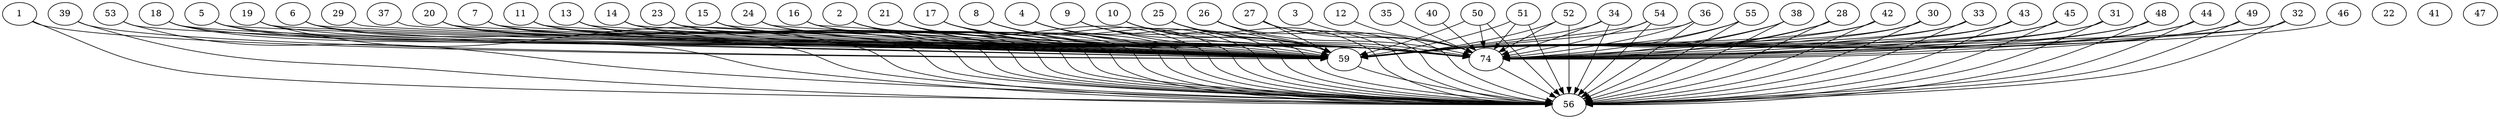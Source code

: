 strict digraph {
// Node definitions.
1 [
neuron_type=BIAS
activation_type=NullActivation
];
2 [
neuron_type=INPT
activation_type=NullActivation
];
3 [
neuron_type=INPT
activation_type=NullActivation
];
4 [
neuron_type=INPT
activation_type=NullActivation
];
5 [
neuron_type=INPT
activation_type=NullActivation
];
6 [
neuron_type=INPT
activation_type=NullActivation
];
7 [
neuron_type=INPT
activation_type=NullActivation
];
8 [
neuron_type=INPT
activation_type=NullActivation
];
9 [
neuron_type=INPT
activation_type=NullActivation
];
10 [
neuron_type=INPT
activation_type=NullActivation
];
11 [
neuron_type=INPT
activation_type=NullActivation
];
12 [
neuron_type=INPT
activation_type=NullActivation
];
13 [
neuron_type=INPT
activation_type=NullActivation
];
14 [
neuron_type=INPT
activation_type=NullActivation
];
15 [
neuron_type=INPT
activation_type=NullActivation
];
16 [
neuron_type=INPT
activation_type=NullActivation
];
17 [
neuron_type=INPT
activation_type=NullActivation
];
18 [
neuron_type=INPT
activation_type=NullActivation
];
19 [
neuron_type=INPT
activation_type=NullActivation
];
20 [
neuron_type=INPT
activation_type=NullActivation
];
21 [
neuron_type=INPT
activation_type=NullActivation
];
22 [
neuron_type=INPT
activation_type=NullActivation
];
23 [
neuron_type=INPT
activation_type=NullActivation
];
24 [
neuron_type=INPT
activation_type=NullActivation
];
25 [
neuron_type=INPT
activation_type=NullActivation
];
26 [
neuron_type=INPT
activation_type=NullActivation
];
27 [
neuron_type=INPT
activation_type=NullActivation
];
28 [
neuron_type=INPT
activation_type=NullActivation
];
29 [
neuron_type=INPT
activation_type=NullActivation
];
30 [
neuron_type=INPT
activation_type=NullActivation
];
31 [
neuron_type=INPT
activation_type=NullActivation
];
32 [
neuron_type=INPT
activation_type=NullActivation
];
33 [
neuron_type=INPT
activation_type=NullActivation
];
34 [
neuron_type=INPT
activation_type=NullActivation
];
35 [
neuron_type=INPT
activation_type=NullActivation
];
36 [
neuron_type=INPT
activation_type=NullActivation
];
37 [
neuron_type=INPT
activation_type=NullActivation
];
38 [
neuron_type=INPT
activation_type=NullActivation
];
39 [
neuron_type=INPT
activation_type=NullActivation
];
40 [
neuron_type=INPT
activation_type=NullActivation
];
41 [
neuron_type=INPT
activation_type=NullActivation
];
42 [
neuron_type=INPT
activation_type=NullActivation
];
43 [
neuron_type=INPT
activation_type=NullActivation
];
44 [
neuron_type=INPT
activation_type=NullActivation
];
45 [
neuron_type=INPT
activation_type=NullActivation
];
46 [
neuron_type=INPT
activation_type=NullActivation
];
47 [
neuron_type=INPT
activation_type=NullActivation
];
48 [
neuron_type=INPT
activation_type=NullActivation
];
49 [
neuron_type=INPT
activation_type=NullActivation
];
50 [
neuron_type=INPT
activation_type=NullActivation
];
51 [
neuron_type=INPT
activation_type=NullActivation
];
52 [
neuron_type=INPT
activation_type=NullActivation
];
53 [
neuron_type=INPT
activation_type=NullActivation
];
54 [
neuron_type=INPT
activation_type=NullActivation
];
55 [
neuron_type=INPT
activation_type=NullActivation
];
56 [
neuron_type=OUTP
activation_type=SigmoidBipolarActivation
];
59 [
neuron_type=HIDN
activation_type=SigmoidSteepenedActivation
];
74 [
neuron_type=HIDN
activation_type=SigmoidSteepenedActivation
];

// Edge definitions.
1 -> 56 [
weight=2.906571
recurrent=false
parameters="[0.1 0 0 0 0 0 0 0]"
];
1 -> 59 [
weight=3.200762
recurrent=false
parameters="[1.3 0 0 0 0 0 0 0]"
];
2 -> 56 [
weight=-6.007428
recurrent=false
parameters="[1.401452852537805 0 0 0 0 0 0 0]"
];
2 -> 59 [
weight=0.726565
recurrent=false
parameters="[0.7 0 0 0 0 0 0 0]"
];
2 -> 74 [
weight=-1.492449
recurrent=false
parameters="[0.1 0 0 0 0 0 0 0]"
];
3 -> 74 [
weight=-2.339638
recurrent=false
parameters="[0.5 0 0 0 0 0 0 0]"
];
4 -> 56 [
weight=-3.781927
recurrent=false
parameters="[0.1 0 0 0 0 0 0 0]"
];
4 -> 59 [
weight=-0.745226
recurrent=false
parameters="[1.5 0 0 0 0 0 0 0]"
];
4 -> 74 [
weight=-3.091817
recurrent=false
parameters="[0.5 0 0 0 0 0 0 0]"
];
5 -> 56 [
weight=-1.303550
recurrent=false
parameters="[0.5 0 0 0 0 0 0 0]"
];
5 -> 59 [
weight=-0.287929
recurrent=false
parameters="[0.8 0 0 0 0 0 0 0]"
];
5 -> 74 [
weight=-1.940354
recurrent=false
parameters="[0.2 0 0 0 0 0 0 0]"
];
6 -> 56 [
weight=1.309932
recurrent=false
parameters="[0.9 0 0 0 0 0 0 0]"
];
6 -> 59 [
weight=-1.108471
recurrent=false
parameters="[1.5 0 0 0 0 0 0 0]"
];
6 -> 74 [
weight=13.224561
recurrent=false
parameters="[0.1 0 0 0 0 0 0 0]"
];
7 -> 56 [
weight=1.464744
recurrent=false
parameters="[0.2 0 0 0 0 0 0 0]"
];
7 -> 59 [
weight=7.150340
recurrent=false
parameters="[0.5 0 0 0 0 0 0 0]"
];
7 -> 74 [
weight=2.600141
recurrent=false
parameters="[1.4 0 0 0 0 0 0 0]"
];
8 -> 56 [
weight=-2.682255
recurrent=false
parameters="[1.2 0 0 0 0 0 0 0]"
];
8 -> 59 [
weight=-1.831562
recurrent=false
parameters="[0.9 0 0 0 0 0 0 0]"
];
8 -> 74 [
weight=-0.781874
recurrent=false
parameters="[1.4 0 0 0 0 0 0 0]"
];
9 -> 56 [
weight=-3.783638
recurrent=false
parameters="[0.5 0 0 0 0 0 0 0]"
];
9 -> 59 [
weight=1.130645
recurrent=false
parameters="[1.4 0 0 0 0 0 0 0]"
];
9 -> 74 [
weight=0.990089
recurrent=false
parameters="[0.3 0 0 0 0 0 0 0]"
];
10 -> 56 [
weight=-7.553849
recurrent=false
parameters="[0.6 0 0 0 0 0 0 0]"
];
10 -> 59 [
weight=3.468734
recurrent=false
parameters="[1.3 0 0 0 0 0 0 0]"
];
10 -> 74 [
weight=-5.875034
recurrent=false
parameters="[0.3 0 0 0 0 0 0 0]"
];
11 -> 56 [
weight=0.699817
recurrent=false
parameters="[1.4 0 0 0 0 0 0 0]"
];
11 -> 59 [
weight=0.582968
recurrent=false
parameters="[0.1 0 0 0 0 0 0 0]"
];
11 -> 74 [
weight=-5.451685
recurrent=false
parameters="[0.9 0 0 0 0 0 0 0]"
];
12 -> 74 [
weight=3.070916
recurrent=false
parameters="[1.3 0 0 0 0 0 0 0]"
];
13 -> 56 [
weight=0.620355
recurrent=false
parameters="[0.2 0 0 0 0 0 0 0]"
];
13 -> 59 [
weight=-7.242776
recurrent=false
parameters="[0.7 0 0 0 0 0 0 0]"
];
13 -> 74 [
weight=-9.030847
recurrent=false
parameters="[0.2 0 0 0 0 0 0 0]"
];
14 -> 56 [
weight=-0.058820
recurrent=false
parameters="[1.3 0 0 0 0 0 0 0]"
];
14 -> 59 [
weight=-1.471912
recurrent=false
parameters="[1.1 0 0 0 0 0 0 0]"
];
14 -> 74 [
weight=-5.384961
recurrent=false
parameters="[1.401452852537805 0 0 0 0 0 0 0]"
];
15 -> 56 [
weight=7.136380
recurrent=false
parameters="[0.9 0 0 0 0 0 0 0]"
];
15 -> 59 [
weight=6.490086
recurrent=false
parameters="[0.1 0 0 0 0 0 0 0]"
];
15 -> 74 [
weight=5.204333
recurrent=false
parameters="[0.9 0 0 0 0 0 0 0]"
];
16 -> 56 [
weight=6.001817
recurrent=false
parameters="[1.4 0 0 0 0 0 0 0]"
];
16 -> 59 [
weight=-7.044344
recurrent=false
parameters="[0.3 0 0 0 0 0 0 0]"
];
16 -> 74 [
weight=-4.862229
recurrent=false
parameters="[1.3 0 0 0 0 0 0 0]"
];
17 -> 56 [
weight=1.870538
recurrent=false
parameters="[1.401452852537805 0 0 0 0 0 0 0]"
];
17 -> 59 [
weight=-2.575673
recurrent=false
parameters="[1.5 0 0 0 0 0 0 0]"
];
17 -> 74 [
weight=7.309452
recurrent=false
parameters="[1.5 0 0 0 0 0 0 0]"
];
18 -> 56 [
weight=-5.522259
recurrent=false
parameters="[0.7 0 0 0 0 0 0 0]"
];
18 -> 59 [
weight=-2.826005
recurrent=false
parameters="[1.5 0 0 0 0 0 0 0]"
];
18 -> 74 [
weight=5.170277
recurrent=false
parameters="[1.401452852537805 0 0 0 0 0 0 0]"
];
19 -> 56 [
weight=-2.149261
recurrent=false
parameters="[0.9 0 0 0 0 0 0 0]"
];
19 -> 59 [
weight=3.096408
recurrent=false
parameters="[1.401452852537805 0 0 0 0 0 0 0]"
];
19 -> 74 [
weight=-8.322567
recurrent=false
parameters="[1.3 0 0 0 0 0 0 0]"
];
20 -> 56 [
weight=4.232665
recurrent=false
parameters="[0.5 0 0 0 0 0 0 0]"
];
20 -> 59 [
weight=-0.587683
recurrent=false
parameters="[0.8 0 0 0 0 0 0 0]"
];
20 -> 74 [
weight=0.662859
recurrent=false
parameters="[1.2 0 0 0 0 0 0 0]"
];
21 -> 56 [
weight=7.499633
recurrent=false
parameters="[1.2 0 0 0 0 0 0 0]"
];
21 -> 59 [
weight=-9.361278
recurrent=false
parameters="[1.2 0 0 0 0 0 0 0]"
];
21 -> 74 [
weight=-9.639913
recurrent=false
parameters="[0.9 0 0 0 0 0 0 0]"
];
23 -> 56 [
weight=-0.604389
recurrent=false
parameters="[1.5 0 0 0 0 0 0 0]"
];
23 -> 59 [
weight=-2.503765
recurrent=false
parameters="[1.5 0 0 0 0 0 0 0]"
];
23 -> 74 [
weight=0.923393
recurrent=false
parameters="[1.5 0 0 0 0 0 0 0]"
];
24 -> 56 [
weight=5.292435
recurrent=false
parameters="[0.8 0 0 0 0 0 0 0]"
];
24 -> 59 [
weight=6.220748
recurrent=false
parameters="[1.401452852537805 0 0 0 0 0 0 0]"
];
24 -> 74 [
weight=-11.332893
recurrent=false
parameters="[0.6 0 0 0 0 0 0 0]"
];
25 -> 56 [
weight=11.675566
recurrent=false
parameters="[1.4 0 0 0 0 0 0 0]"
];
25 -> 59 [
weight=-11.310530
recurrent=false
parameters="[0.7 0 0 0 0 0 0 0]"
];
25 -> 74 [
weight=-0.806589
recurrent=false
parameters="[1.2 0 0 0 0 0 0 0]"
];
26 -> 56 [
weight=-0.414444
recurrent=false
parameters="[1.5 0 0 0 0 0 0 0]"
];
26 -> 59 [
weight=-0.630946
recurrent=false
parameters="[0.1 0 0 0 0 0 0 0]"
];
26 -> 74 [
weight=1.376279
recurrent=false
parameters="[0.6 0 0 0 0 0 0 0]"
];
27 -> 56 [
weight=-3.303978
recurrent=false
parameters="[1.401452852537805 0 0 0 0 0 0 0]"
];
27 -> 59 [
weight=2.246799
recurrent=false
parameters="[1.1 0 0 0 0 0 0 0]"
];
27 -> 74 [
weight=-6.537751
recurrent=false
parameters="[0.8 0 0 0 0 0 0 0]"
];
28 -> 56 [
weight=3.354466
recurrent=false
parameters="[0.7 0 0 0 0 0 0 0]"
];
28 -> 59 [
weight=1.518358
recurrent=false
parameters="[0.8 0 0 0 0 0 0 0]"
];
28 -> 74 [
weight=-4.169135
recurrent=false
parameters="[0.8 0 0 0 0 0 0 0]"
];
29 -> 59 [
weight=-3.423789
recurrent=false
parameters="[0.2 0 0 0 0 0 0 0]"
];
30 -> 56 [
weight=0.097075
recurrent=false
parameters="[0.8 0 0 0 0 0 0 0]"
];
30 -> 59 [
weight=12.914864
recurrent=false
parameters="[1.4 0 0 0 0 0 0 0]"
];
30 -> 74 [
weight=3.529270
recurrent=false
parameters="[0.1 0 0 0 0 0 0 0]"
];
31 -> 56 [
weight=4.917546
recurrent=false
parameters="[0.2 0 0 0 0 0 0 0]"
];
31 -> 59 [
weight=-2.098384
recurrent=false
parameters="[0.3 0 0 0 0 0 0 0]"
];
31 -> 74 [
weight=-0.967523
recurrent=false
parameters="[1.5 0 0 0 0 0 0 0]"
];
32 -> 56 [
weight=0.934968
recurrent=false
parameters="[0.8 0 0 0 0 0 0 0]"
];
32 -> 59 [
weight=4.307882
recurrent=false
parameters="[0.3 0 0 0 0 0 0 0]"
];
32 -> 74 [
weight=3.046723
recurrent=false
parameters="[0.2 0 0 0 0 0 0 0]"
];
33 -> 56 [
weight=-1.309827
recurrent=false
parameters="[0.6 0 0 0 0 0 0 0]"
];
33 -> 59 [
weight=2.792458
recurrent=false
parameters="[1.3 0 0 0 0 0 0 0]"
];
33 -> 74 [
weight=1.015600
recurrent=false
parameters="[0.2 0 0 0 0 0 0 0]"
];
34 -> 56 [
weight=4.896821
recurrent=false
parameters="[1 0 0 0 0 0 0 0]"
];
34 -> 59 [
weight=1.986973
recurrent=false
parameters="[0.6 0 0 0 0 0 0 0]"
];
34 -> 74 [
weight=5.245281
recurrent=false
parameters="[0.5 0 0 0 0 0 0 0]"
];
35 -> 74 [
weight=2.107809
recurrent=false
parameters="[0.5 0 0 0 0 0 0 0]"
];
36 -> 56 [
weight=3.911191
recurrent=false
parameters="[0.1 0 0 0 0 0 0 0]"
];
36 -> 59 [
weight=0.245439
recurrent=false
parameters="[0.1 0 0 0 0 0 0 0]"
];
36 -> 74 [
weight=4.942423
recurrent=false
parameters="[1.3 0 0 0 0 0 0 0]"
];
37 -> 59 [
weight=3.248903
recurrent=false
parameters="[0.3 0 0 0 0 0 0 0]"
];
38 -> 56 [
weight=3.273647
recurrent=false
parameters="[1 0 0 0 0 0 0 0]"
];
38 -> 59 [
weight=1.870181
recurrent=false
parameters="[1.401452852537805 0 0 0 0 0 0 0]"
];
38 -> 74 [
weight=0.772180
recurrent=false
parameters="[0.7 0 0 0 0 0 0 0]"
];
39 -> 56 [
weight=4.993604
recurrent=false
parameters="[1.401452852537805 0 0 0 0 0 0 0]"
];
39 -> 59 [
weight=2.085856
recurrent=false
parameters="[1.5 0 0 0 0 0 0 0]"
];
40 -> 74 [
weight=1.254540
recurrent=false
parameters="[0.7 0 0 0 0 0 0 0]"
];
42 -> 56 [
weight=-0.752017
recurrent=false
parameters="[0.8 0 0 0 0 0 0 0]"
];
42 -> 59 [
weight=-2.659642
recurrent=false
parameters="[1.5 0 0 0 0 0 0 0]"
];
42 -> 74 [
weight=0.709437
recurrent=false
parameters="[1.1 0 0 0 0 0 0 0]"
];
43 -> 56 [
weight=-0.973033
recurrent=false
parameters="[0.9 0 0 0 0 0 0 0]"
];
43 -> 59 [
weight=-0.362266
recurrent=false
parameters="[1.3 0 0 0 0 0 0 0]"
];
43 -> 74 [
weight=-4.642309
recurrent=false
parameters="[0.1 0 0 0 0 0 0 0]"
];
44 -> 56 [
weight=-1.931971
recurrent=false
parameters="[0.8 0 0 0 0 0 0 0]"
];
44 -> 59 [
weight=2.703825
recurrent=false
parameters="[0.8 0 0 0 0 0 0 0]"
];
44 -> 74 [
weight=-0.568401
recurrent=false
parameters="[1.401452852537805 0 0 0 0 0 0 0]"
];
45 -> 56 [
weight=7.860317
recurrent=false
parameters="[1.401452852537805 0 0 0 0 0 0 0]"
];
45 -> 59 [
weight=-10.738605
recurrent=false
parameters="[1.2 0 0 0 0 0 0 0]"
];
45 -> 74 [
weight=-1.985984
recurrent=false
parameters="[1.401452852537805 0 0 0 0 0 0 0]"
];
46 -> 74 [
weight=-4.920863
recurrent=false
parameters="[0.5 0 0 0 0 0 0 0]"
];
48 -> 56 [
weight=-1.552854
recurrent=false
parameters="[0.9 0 0 0 0 0 0 0]"
];
48 -> 59 [
weight=8.522980
recurrent=false
parameters="[0.7 0 0 0 0 0 0 0]"
];
48 -> 74 [
weight=-4.442505
recurrent=false
parameters="[1.401452852537805 0 0 0 0 0 0 0]"
];
49 -> 56 [
weight=-1.705363
recurrent=false
parameters="[1 0 0 0 0 0 0 0]"
];
49 -> 59 [
weight=1.138493
recurrent=false
parameters="[0.5 0 0 0 0 0 0 0]"
];
49 -> 74 [
weight=-8.152007
recurrent=false
parameters="[0.2 0 0 0 0 0 0 0]"
];
50 -> 56 [
weight=6.352003
recurrent=false
parameters="[1.3 0 0 0 0 0 0 0]"
];
50 -> 59 [
weight=8.597013
recurrent=false
parameters="[0.8 0 0 0 0 0 0 0]"
];
50 -> 74 [
weight=-6.574693
recurrent=false
parameters="[0.2 0 0 0 0 0 0 0]"
];
51 -> 56 [
weight=-7.858811
recurrent=false
parameters="[1.3 0 0 0 0 0 0 0]"
];
51 -> 59 [
weight=7.499019
recurrent=false
parameters="[1.401452852537805 0 0 0 0 0 0 0]"
];
51 -> 74 [
weight=6.949792
recurrent=false
parameters="[0.8 0 0 0 0 0 0 0]"
];
52 -> 56 [
weight=25.269779
recurrent=false
parameters="[0.7 0 0 0 0 0 0 0]"
];
52 -> 59 [
weight=-1.298573
recurrent=false
parameters="[1.4 0 0 0 0 0 0 0]"
];
52 -> 74 [
weight=-2.560398
recurrent=false
parameters="[0.6 0 0 0 0 0 0 0]"
];
53 -> 56 [
weight=-4.290353
recurrent=false
parameters="[1 0 0 0 0 0 0 0]"
];
53 -> 59 [
weight=-3.508728
recurrent=false
parameters="[0.3 0 0 0 0 0 0 0]"
];
54 -> 56 [
weight=-0.073061
recurrent=false
parameters="[0.6 0 0 0 0 0 0 0]"
];
54 -> 59 [
weight=-5.264617
recurrent=false
parameters="[1.1 0 0 0 0 0 0 0]"
];
54 -> 74 [
weight=7.756520
recurrent=false
parameters="[0.3 0 0 0 0 0 0 0]"
];
55 -> 56 [
weight=13.523594
recurrent=false
parameters="[0.1 0 0 0 0 0 0 0]"
];
55 -> 59 [
weight=1.472704
recurrent=false
parameters="[1.2 0 0 0 0 0 0 0]"
];
55 -> 74 [
weight=1.691511
recurrent=false
parameters="[1.4 0 0 0 0 0 0 0]"
];
59 -> 56 [
weight=2.732069
recurrent=false
parameters="[1.5 0 0 0 0 0 0 0]"
];
74 -> 56 [
weight=-2.650915
recurrent=false
parameters="[1.5 0 0 0 0 0 0 0]"
];
}